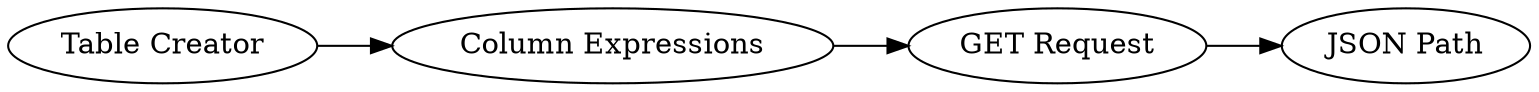 digraph {
	63 -> 69
	69 -> 70
	1 -> 63
	1 [label="Table Creator"]
	70 [label="JSON Path"]
	63 [label="Column Expressions"]
	69 [label="GET Request"]
	rankdir=LR
}
